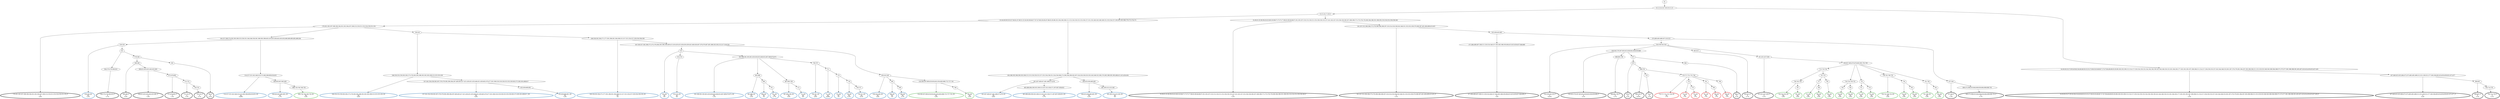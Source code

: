 digraph T {
	{
		rank=same
		164 [penwidth=3,colorscheme=set19,color=0,label="179;181;185;187;189;190;194;201;202;204;207;209;213;219;221;223;224;229;231;235_P\nP\n3.8%"]
		159 [penwidth=3,colorscheme=set19,color=0,label="564;570;579;590;616_P\nP\n5.7%"]
		156 [penwidth=3,colorscheme=set19,color=0,label="589;596_P\nP\n4.4%"]
		154 [penwidth=3,colorscheme=set19,color=0,label="606;615;625;631;642;652;661_P\nP\n1.9%"]
		152 [penwidth=3,colorscheme=set19,color=0,label="672;678;683_P\nP\n1.3%"]
		150 [penwidth=3,colorscheme=set19,color=0,label="715;725_P\nP\n2.5%"]
		148 [penwidth=3,colorscheme=set19,color=0,label="730;735_P\nP\n5.1%"]
		146 [penwidth=3,colorscheme=set19,color=0,label="595_P\nP\n6.3%"]
		144 [penwidth=3,colorscheme=set19,color=0,label="25;28;31;32;36;39;43;45;58;61;63;66;71;73;75;77;80;81;90;94;96;97;101;105;107;110;115;118;121;125;128;130;132;137;141;145;147;155;156;158;160;167;168;169;171;173;176;178;180;184;188;191;198;205;210;216;225;228;236;240_P\nP\n3.2%"]
		142 [penwidth=3,colorscheme=set19,color=0,label="241;247;252;260;266;275;276;280;286;289;297;310;314;318;338;342;348;351;353;355;359;370;380;387;401;404;406;413;422_P\nP\n2.5%"]
		139 [penwidth=3,colorscheme=set19,color=0,label="471;484;489;497;508;511;520;524;546;557;563;582;588;593;604;613;623;629;637;646;660_P\nP\n7.6%"]
		136 [penwidth=3,colorscheme=set19,color=0,label="534;538;545;550_P\nP\n0.63%"]
		134 [penwidth=3,colorscheme=set19,color=0,label="556;562;576;587;603;622;628;645;658;659;666_P\nP\n3.2%"]
		132 [penwidth=3,colorscheme=set19,color=0,label="668;685;706_P\nP\n5.7%"]
		129 [penwidth=3,colorscheme=set19,color=0,label="679_P\nP\n3.2%"]
		127 [penwidth=3,colorscheme=set19,color=0,label="698;705_P\nP\n0.63%"]
		125 [penwidth=3,colorscheme=set19,color=0,label="716_P\nP\n5.1%"]
		123 [penwidth=3,colorscheme=set19,color=0,label="684_P\nP\n5.1%"]
		121 [penwidth=3,colorscheme=set19,color=0,label="602;612_P\nP\n5.7%"]
		119 [penwidth=3,colorscheme=set19,color=0,label="611;621;627;636_P\nP\n5.1%"]
		117 [penwidth=3,colorscheme=set19,color=0,label="537;544_P\nP\n1.3%"]
		115 [penwidth=3,colorscheme=set19,color=0,label="569;575;586;610;644;649;656;664;689;696;703_P\nP\n5.7%"]
		113 [penwidth=3,colorscheme=set19,color=0,label="14;18;20;23;27;29;34;38;42;44;46;48;50;53;55;57;60;62;65;68;69;72;76;79;84;86;89;92;93;99;100;103;109;112;114;117;120;124;129;133;134;136;138;139;142;144;148;150;152;161;164;165;177;182;192;195;197;199;208;211;214;217;226;230;233;237;242;244;248;253;261;267;270;279;281;284;287;293;298;306;311;315;319;332;340;345;360;364;368;371;373;377;381;386;388;391;405;407;410;414;418;423;427;429_P\nP\n2.5%"]
		111 [penwidth=3,colorscheme=set19,color=0,label="437;440;452;455;464;472;475;485;492;498;512;521;539;551;577;583;594;605;614;624;630;651;671;677_P\nP\n4.4%"]
		109 [penwidth=3,colorscheme=set19,color=0,label="690;697_P\nP\n2.5%"]
		107 [penwidth=3,colorscheme=set19,color=0,label="704;714;720_P\nP\n5.1%"]
		105 [penwidth=3,colorscheme=set19,color=1,label="710;717;721;731;744_M1\nM1\n17%"]
		103 [penwidth=3,colorscheme=set19,color=1,label="753_M1\nM1\n17%"]
		101 [penwidth=3,colorscheme=set19,color=1,label="770_M1\nM1\n17%"]
		99 [penwidth=3,colorscheme=set19,color=1,label="761_M1\nM1\n17%"]
		97 [penwidth=3,colorscheme=set19,color=1,label="769_M1\nM1\n17%"]
		95 [penwidth=3,colorscheme=set19,color=1,label="768_M1\nM1\n17%"]
		92 [penwidth=3,colorscheme=set19,color=2,label="246;250;255;259;263;265;272;278;283;285;288;292;302;305;309;313;322;325;330_M2\nM2\n0.6%"]
		90 [penwidth=3,colorscheme=set19,color=2,label="337;341;354;358;363;367;376;379;385;390;394;397;400;403;417;421;426;431;433;446;451;459;462;470;477;501;506;516;519;528;532;535;559;565;572;585;591;608;617_M2\nM2\n0.6%"]
		88 [penwidth=3,colorscheme=set19,color=2,label="632;639;680;691_M2\nM2\n5.4%"]
		86 [penwidth=3,colorscheme=set19,color=2,label="249;258;262;264;271;277;291;296;301;304;308;312;317;321;324;327;329;334;336;339_M2\nM2\n3%"]
		83 [penwidth=3,colorscheme=set19,color=2,label="533_M2\nM2\n8%"]
		81 [penwidth=3,colorscheme=set19,color=2,label="555;574_M2\nM2\n6%"]
		79 [penwidth=3,colorscheme=set19,color=2,label="561;568;581;592;601;620;626;635;648;655;667;669;674;675_M2\nM2\n1.2%"]
		77 [penwidth=3,colorscheme=set19,color=2,label="681;688_M2\nM2\n3.3%"]
		75 [penwidth=3,colorscheme=set19,color=2,label="694_M2\nM2\n3%"]
		73 [penwidth=3,colorscheme=set19,color=2,label="701_M2\nM2\n5.7%"]
		71 [penwidth=3,colorscheme=set19,color=2,label="687;693;708_M2\nM2\n3.9%"]
		69 [penwidth=3,colorscheme=set19,color=2,label="712_M2\nM2\n6%"]
		67 [penwidth=3,colorscheme=set19,color=2,label="700;707_M2\nM2\n4.8%"]
		65 [penwidth=3,colorscheme=set19,color=2,label="711_M2\nM2\n0.89%"]
		63 [penwidth=3,colorscheme=set19,color=2,label="723_M2\nM2\n3%"]
		61 [penwidth=3,colorscheme=set19,color=2,label="728_M2\nM2\n0.3%"]
		59 [penwidth=3,colorscheme=set19,color=2,label="736;737_M2\nM2\n6.5%"]
		57 [penwidth=3,colorscheme=set19,color=2,label="536;543;549_M2\nM2\n3.6%"]
		55 [penwidth=3,colorscheme=set19,color=2,label="566_M2\nM2\n3%"]
		53 [penwidth=3,colorscheme=set19,color=2,label="599_M2\nM2\n5.1%"]
		51 [penwidth=3,colorscheme=set19,color=2,label="514;527;531;542;548;553;573;580;598;609;618;633_M2\nM2\n0.89%"]
		49 [penwidth=3,colorscheme=set19,color=2,label="640;643;647;662;692_M2\nM2\n5.7%"]
		48 [penwidth=3,colorscheme=set19,color=2,label="526;530_M2\nM2\n3.3%"]
		45 [penwidth=3,colorscheme=set19,color=2,label="441;447;449;457;461;468;473;478_M2\nM2\n0.6%"]
		43 [penwidth=3,colorscheme=set19,color=2,label="482;486;494;500;502;509;513;547;552;558;571;597;607;638;653_M2\nM2\n5.7%"]
		41 [penwidth=3,colorscheme=set19,color=2,label="444;453;456;460;465_M2\nM2\n4.5%"]
		39 [penwidth=3,colorscheme=set19,color=2,label="481;493;522;525;540_M2\nM2\n6%"]
		37 [penwidth=3,colorscheme=set19,color=3,label="554;560;567;600;619;634;641;654;663;686;722;727;745_M3\nM3\n5.9%"]
		35 [penwidth=3,colorscheme=set19,color=3,label="760_M3\nM3\n5.9%"]
		33 [penwidth=3,colorscheme=set19,color=3,label="699;726;740;748;759_M3\nM3\n5.9%"]
		29 [penwidth=3,colorscheme=set19,color=3,label="739;743;758_M3\nM3\n5.9%"]
		27 [penwidth=3,colorscheme=set19,color=3,label="767_M3\nM3\n5.9%"]
		24 [penwidth=3,colorscheme=set19,color=3,label="757_M3\nM3\n5.9%"]
		22 [penwidth=3,colorscheme=set19,color=3,label="766_M3\nM3\n5.9%"]
		20 [penwidth=3,colorscheme=set19,color=3,label="765_M3\nM3\n5.9%"]
		17 [penwidth=3,colorscheme=set19,color=3,label="756_M3\nM3\n5.9%"]
		15 [penwidth=3,colorscheme=set19,color=3,label="764_M3\nM3\n5.9%"]
		12 [penwidth=3,colorscheme=set19,color=3,label="751_M3\nM3\n5.9%"]
		10 [penwidth=3,colorscheme=set19,color=3,label="755_M3\nM3\n5.9%"]
		8 [penwidth=3,colorscheme=set19,color=3,label="738;742;746;750_M3\nM3\n5.9%"]
		6 [penwidth=3,colorscheme=set19,color=3,label="754_M3\nM3\n5.9%"]
		4 [penwidth=3,colorscheme=set19,color=3,label="763_M3\nM3\n5.9%"]
		2 [penwidth=3,colorscheme=set19,color=3,label="741;749_M3\nM3\n5.9%"]
		0 [penwidth=3,colorscheme=set19,color=3,label="762_M3\nM3\n5.9%"]
	}
	169 [label="GL"]
	168 [label="0;1;2;3;4;5;6;7;8;9;10;11;12"]
	167 [label="13;15;16;17;19;21"]
	166 [label="22;24;26;30;33;35;37;40;41;47;49;51;52;54;56;59;64;67;70;74;78;82;83;85;87;88;91;95;98;102;104;106;108;111;113;116;119;122;123;126;127;131;135;140;143;146;149;151;153;154;157;159;162;163;166;170;172;174;175"]
	165 [label="179;181;185;187;189;190;194;201;202;204;207;209;213;219;221;223;224;229;231;235"]
	163 [label="245;257;269;274;282;295;300;323;326;331;344;346;356;361;369;383;398;402;419;435;438;445;450;454;466;469;490;495;499;504"]
	162 [label="526;530"]
	161 [label="541"]
	160 [label="564;570;579;590;616"]
	158 [label="578;584"]
	157 [label="589;596"]
	155 [label="606;615;625;631;642;652;661"]
	153 [label="672;678;683"]
	151 [label="715;725"]
	149 [label="730;735"]
	147 [label="595"]
	145 [label="25;28;31;32;36;39;43;45;58;61;63;66;71;73;75;77;80;81;90;94;96;97;101;105;107;110;115;118;121;125;128;130;132;137;141;145;147;155;156;158;160;167;168;169;171;173;176;178;180;184;188;191;198;205;210;216;225;228;236;240"]
	143 [label="241;247;252;260;266;275;276;280;286;289;297;310;314;318;338;342;348;351;353;355;359;370;380;387;401;404;406;413;422"]
	141 [label="432;436;443;463"]
	140 [label="471;484;489;497;508;511;520;524;546;557;563;582;588;593;604;613;623;629;637;646;660"]
	138 [label="474;480;483;488;507;510;523"]
	137 [label="534;538;545;550"]
	135 [label="556;562;576;587;603;622;628;645;658;659;666"]
	133 [label="668;685;706"]
	131 [label="673"]
	130 [label="679"]
	128 [label="698;705"]
	126 [label="716"]
	124 [label="684"]
	122 [label="602;612"]
	120 [label="611;621;627;636"]
	118 [label="537;544"]
	116 [label="569;575;586;610;644;649;656;664;689;696;703"]
	114 [label="14;18;20;23;27;29;34;38;42;44;46;48;50;53;55;57;60;62;65;68;69;72;76;79;84;86;89;92;93;99;100;103;109;112;114;117;120;124;129;133;134;136;138;139;142;144;148;150;152;161;164;165;177;182;192;195;197;199;208;211;214;217;226;230;233;237;242;244;248;253;261;267;270;279;281;284;287;293;298;306;311;315;319;332;340;345;360;364;368;371;373;377;381;386;388;391;405;407;410;414;418;423;427;429"]
	112 [label="437;440;452;455;464;472;475;485;492;498;512;521;539;551;577;583;594;605;614;624;630;651;671;677"]
	110 [label="690;697"]
	108 [label="704;714;720"]
	106 [label="710;717;721;731;744"]
	104 [label="753"]
	102 [label="770"]
	100 [label="761"]
	98 [label="769"]
	96 [label="768"]
	94 [label="239;243"]
	93 [label="246;250;255;259;263;265;272;278;283;285;288;292;302;305;309;313;322;325;330"]
	91 [label="337;341;354;358;363;367;376;379;385;390;394;397;400;403;417;421;426;431;433;446;451;459;462;470;477;501;506;516;519;528;532;535;559;565;572;585;591;608;617"]
	89 [label="632;639;680;691"]
	87 [label="249;258;262;264;271;277;291;296;301;304;308;312;317;321;324;327;329;334;336;339"]
	85 [label="347;350;357;362;366;372;375;378;384;393;396;399;409;412;416;420;425;428;430;439;442;448;458;467;476;479;487;491;496;503;505;515;517;518;529"]
	84 [label="533"]
	82 [label="555;574"]
	80 [label="561;568;581;592;601;620;626;635;648;655;667;669;674;675"]
	78 [label="681;688"]
	76 [label="694"]
	74 [label="701"]
	72 [label="687;693;708"]
	70 [label="712"]
	68 [label="700;707"]
	66 [label="711"]
	64 [label="723"]
	62 [label="728"]
	60 [label="736;737"]
	58 [label="536;543;549"]
	56 [label="566"]
	54 [label="599"]
	52 [label="514;527;531;542;548;553;573;580;598;609;618;633"]
	50 [label="640;643;647;662;692"]
	47 [label="183;186;193;196;200;203;206;212;215;218;220;222;227;232;234;238;251;254;256;268;273;290;294;299;303;307;316;320;328;333;335;343;349;352;365;374;382;389;392;395;408;411;415;424;434"]
	46 [label="441;447;449;457;461;468;473;478"]
	44 [label="482;486;494;500;502;509;513;547;552;558;571;597;607;638;653"]
	42 [label="444;453;456;460;465"]
	40 [label="481;493;522;525;540"]
	38 [label="554;560;567;600;619;634;641;654;663;686;722;727;745"]
	36 [label="760"]
	34 [label="699;726;740;748;759"]
	32 [label="650;657;665;670;676;682;695;702;709"]
	31 [label="713;719;734"]
	30 [label="739;743;758"]
	28 [label="767"]
	26 [label="747;752"]
	25 [label="757"]
	23 [label="766"]
	21 [label="765"]
	19 [label="718;724;729;733"]
	18 [label="756"]
	16 [label="764"]
	14 [label="732"]
	13 [label="751"]
	11 [label="755"]
	9 [label="738;742;746;750"]
	7 [label="754"]
	5 [label="763"]
	3 [label="741;749"]
	1 [label="762"]
	169 -> 168
	168 -> 167
	168 -> 114
	167 -> 166
	167 -> 145
	166 -> 165
	166 -> 47
	165 -> 164
	165 -> 163
	165 -> 94
	163 -> 162
	163 -> 52
	162 -> 161
	162 -> 48
	161 -> 160
	161 -> 158
	160 -> 159
	158 -> 157
	158 -> 147
	157 -> 156
	157 -> 155
	155 -> 154
	155 -> 153
	153 -> 152
	153 -> 151
	151 -> 150
	151 -> 149
	149 -> 148
	147 -> 146
	145 -> 144
	145 -> 143
	143 -> 142
	143 -> 141
	141 -> 140
	141 -> 138
	140 -> 139
	138 -> 137
	138 -> 118
	137 -> 136
	137 -> 135
	137 -> 122
	137 -> 120
	135 -> 134
	135 -> 133
	135 -> 131
	133 -> 132
	131 -> 130
	131 -> 124
	130 -> 129
	130 -> 128
	128 -> 127
	128 -> 126
	128 -> 106
	126 -> 125
	124 -> 123
	122 -> 121
	120 -> 119
	120 -> 32
	118 -> 117
	118 -> 116
	116 -> 115
	114 -> 113
	114 -> 112
	112 -> 111
	112 -> 110
	110 -> 109
	110 -> 108
	108 -> 107
	106 -> 105
	106 -> 104
	106 -> 100
	106 -> 96
	104 -> 103
	104 -> 102
	102 -> 101
	100 -> 99
	100 -> 98
	98 -> 97
	96 -> 95
	94 -> 93
	94 -> 87
	93 -> 92
	93 -> 91
	91 -> 90
	91 -> 89
	89 -> 88
	87 -> 86
	87 -> 85
	85 -> 84
	85 -> 58
	84 -> 83
	84 -> 82
	84 -> 80
	82 -> 81
	80 -> 79
	80 -> 78
	80 -> 72
	80 -> 68
	78 -> 77
	78 -> 76
	76 -> 75
	76 -> 74
	74 -> 73
	72 -> 71
	72 -> 70
	70 -> 69
	68 -> 67
	68 -> 66
	66 -> 65
	66 -> 64
	64 -> 63
	64 -> 62
	62 -> 61
	62 -> 60
	60 -> 59
	58 -> 57
	58 -> 56
	58 -> 38
	56 -> 55
	56 -> 54
	54 -> 53
	52 -> 51
	52 -> 50
	50 -> 49
	50 -> 34
	47 -> 46
	47 -> 42
	46 -> 45
	46 -> 44
	44 -> 43
	42 -> 41
	42 -> 40
	40 -> 39
	38 -> 37
	38 -> 36
	36 -> 35
	34 -> 33
	32 -> 31
	32 -> 19
	32 -> 14
	32 -> 9
	32 -> 3
	31 -> 30
	31 -> 26
	30 -> 29
	30 -> 28
	28 -> 27
	26 -> 25
	26 -> 21
	25 -> 24
	25 -> 23
	23 -> 22
	21 -> 20
	19 -> 18
	19 -> 16
	18 -> 17
	16 -> 15
	14 -> 13
	14 -> 11
	13 -> 12
	11 -> 10
	9 -> 8
	9 -> 7
	7 -> 6
	7 -> 5
	5 -> 4
	3 -> 2
	3 -> 1
	1 -> 0
}
